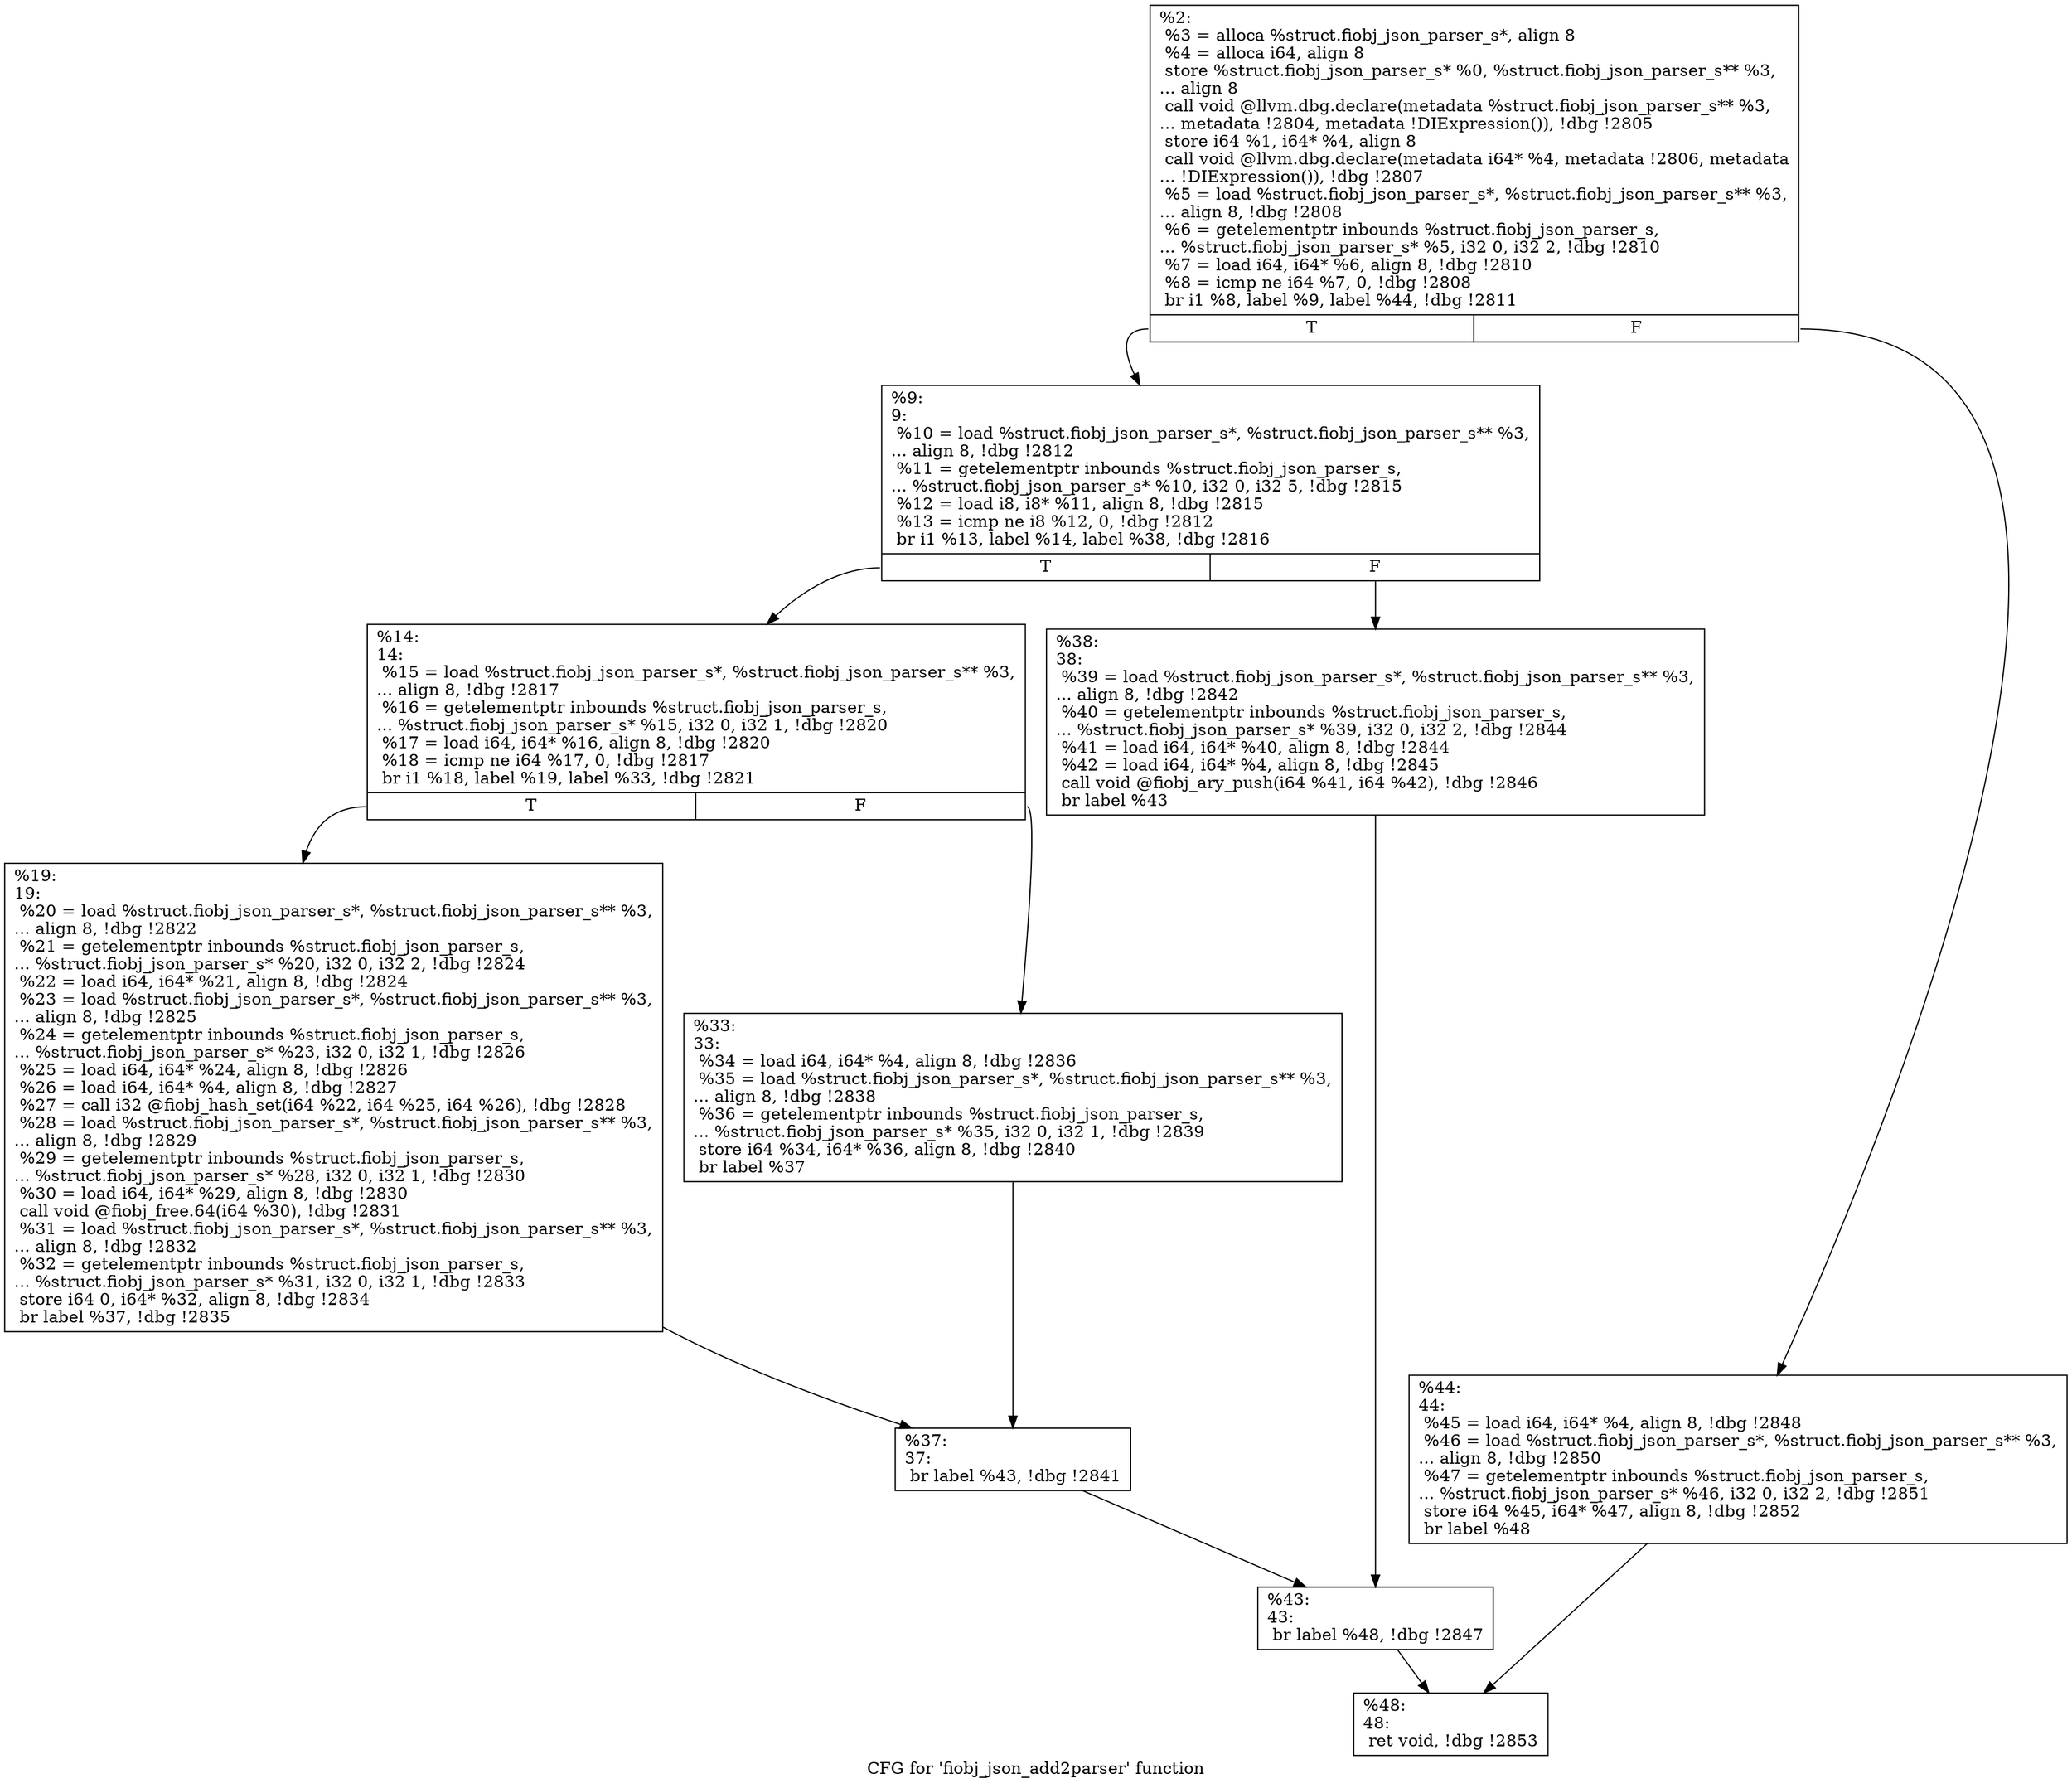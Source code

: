 digraph "CFG for 'fiobj_json_add2parser' function" {
	label="CFG for 'fiobj_json_add2parser' function";

	Node0x556851ec5e20 [shape=record,label="{%2:\l  %3 = alloca %struct.fiobj_json_parser_s*, align 8\l  %4 = alloca i64, align 8\l  store %struct.fiobj_json_parser_s* %0, %struct.fiobj_json_parser_s** %3,\l... align 8\l  call void @llvm.dbg.declare(metadata %struct.fiobj_json_parser_s** %3,\l... metadata !2804, metadata !DIExpression()), !dbg !2805\l  store i64 %1, i64* %4, align 8\l  call void @llvm.dbg.declare(metadata i64* %4, metadata !2806, metadata\l... !DIExpression()), !dbg !2807\l  %5 = load %struct.fiobj_json_parser_s*, %struct.fiobj_json_parser_s** %3,\l... align 8, !dbg !2808\l  %6 = getelementptr inbounds %struct.fiobj_json_parser_s,\l... %struct.fiobj_json_parser_s* %5, i32 0, i32 2, !dbg !2810\l  %7 = load i64, i64* %6, align 8, !dbg !2810\l  %8 = icmp ne i64 %7, 0, !dbg !2808\l  br i1 %8, label %9, label %44, !dbg !2811\l|{<s0>T|<s1>F}}"];
	Node0x556851ec5e20:s0 -> Node0x5568517174e0;
	Node0x556851ec5e20:s1 -> Node0x556851717710;
	Node0x5568517174e0 [shape=record,label="{%9:\l9:                                                \l  %10 = load %struct.fiobj_json_parser_s*, %struct.fiobj_json_parser_s** %3,\l... align 8, !dbg !2812\l  %11 = getelementptr inbounds %struct.fiobj_json_parser_s,\l... %struct.fiobj_json_parser_s* %10, i32 0, i32 5, !dbg !2815\l  %12 = load i8, i8* %11, align 8, !dbg !2815\l  %13 = icmp ne i8 %12, 0, !dbg !2812\l  br i1 %13, label %14, label %38, !dbg !2816\l|{<s0>T|<s1>F}}"];
	Node0x5568517174e0:s0 -> Node0x556851717530;
	Node0x5568517174e0:s1 -> Node0x556851717670;
	Node0x556851717530 [shape=record,label="{%14:\l14:                                               \l  %15 = load %struct.fiobj_json_parser_s*, %struct.fiobj_json_parser_s** %3,\l... align 8, !dbg !2817\l  %16 = getelementptr inbounds %struct.fiobj_json_parser_s,\l... %struct.fiobj_json_parser_s* %15, i32 0, i32 1, !dbg !2820\l  %17 = load i64, i64* %16, align 8, !dbg !2820\l  %18 = icmp ne i64 %17, 0, !dbg !2817\l  br i1 %18, label %19, label %33, !dbg !2821\l|{<s0>T|<s1>F}}"];
	Node0x556851717530:s0 -> Node0x556851717580;
	Node0x556851717530:s1 -> Node0x5568517175d0;
	Node0x556851717580 [shape=record,label="{%19:\l19:                                               \l  %20 = load %struct.fiobj_json_parser_s*, %struct.fiobj_json_parser_s** %3,\l... align 8, !dbg !2822\l  %21 = getelementptr inbounds %struct.fiobj_json_parser_s,\l... %struct.fiobj_json_parser_s* %20, i32 0, i32 2, !dbg !2824\l  %22 = load i64, i64* %21, align 8, !dbg !2824\l  %23 = load %struct.fiobj_json_parser_s*, %struct.fiobj_json_parser_s** %3,\l... align 8, !dbg !2825\l  %24 = getelementptr inbounds %struct.fiobj_json_parser_s,\l... %struct.fiobj_json_parser_s* %23, i32 0, i32 1, !dbg !2826\l  %25 = load i64, i64* %24, align 8, !dbg !2826\l  %26 = load i64, i64* %4, align 8, !dbg !2827\l  %27 = call i32 @fiobj_hash_set(i64 %22, i64 %25, i64 %26), !dbg !2828\l  %28 = load %struct.fiobj_json_parser_s*, %struct.fiobj_json_parser_s** %3,\l... align 8, !dbg !2829\l  %29 = getelementptr inbounds %struct.fiobj_json_parser_s,\l... %struct.fiobj_json_parser_s* %28, i32 0, i32 1, !dbg !2830\l  %30 = load i64, i64* %29, align 8, !dbg !2830\l  call void @fiobj_free.64(i64 %30), !dbg !2831\l  %31 = load %struct.fiobj_json_parser_s*, %struct.fiobj_json_parser_s** %3,\l... align 8, !dbg !2832\l  %32 = getelementptr inbounds %struct.fiobj_json_parser_s,\l... %struct.fiobj_json_parser_s* %31, i32 0, i32 1, !dbg !2833\l  store i64 0, i64* %32, align 8, !dbg !2834\l  br label %37, !dbg !2835\l}"];
	Node0x556851717580 -> Node0x556851717620;
	Node0x5568517175d0 [shape=record,label="{%33:\l33:                                               \l  %34 = load i64, i64* %4, align 8, !dbg !2836\l  %35 = load %struct.fiobj_json_parser_s*, %struct.fiobj_json_parser_s** %3,\l... align 8, !dbg !2838\l  %36 = getelementptr inbounds %struct.fiobj_json_parser_s,\l... %struct.fiobj_json_parser_s* %35, i32 0, i32 1, !dbg !2839\l  store i64 %34, i64* %36, align 8, !dbg !2840\l  br label %37\l}"];
	Node0x5568517175d0 -> Node0x556851717620;
	Node0x556851717620 [shape=record,label="{%37:\l37:                                               \l  br label %43, !dbg !2841\l}"];
	Node0x556851717620 -> Node0x5568517176c0;
	Node0x556851717670 [shape=record,label="{%38:\l38:                                               \l  %39 = load %struct.fiobj_json_parser_s*, %struct.fiobj_json_parser_s** %3,\l... align 8, !dbg !2842\l  %40 = getelementptr inbounds %struct.fiobj_json_parser_s,\l... %struct.fiobj_json_parser_s* %39, i32 0, i32 2, !dbg !2844\l  %41 = load i64, i64* %40, align 8, !dbg !2844\l  %42 = load i64, i64* %4, align 8, !dbg !2845\l  call void @fiobj_ary_push(i64 %41, i64 %42), !dbg !2846\l  br label %43\l}"];
	Node0x556851717670 -> Node0x5568517176c0;
	Node0x5568517176c0 [shape=record,label="{%43:\l43:                                               \l  br label %48, !dbg !2847\l}"];
	Node0x5568517176c0 -> Node0x556851717760;
	Node0x556851717710 [shape=record,label="{%44:\l44:                                               \l  %45 = load i64, i64* %4, align 8, !dbg !2848\l  %46 = load %struct.fiobj_json_parser_s*, %struct.fiobj_json_parser_s** %3,\l... align 8, !dbg !2850\l  %47 = getelementptr inbounds %struct.fiobj_json_parser_s,\l... %struct.fiobj_json_parser_s* %46, i32 0, i32 2, !dbg !2851\l  store i64 %45, i64* %47, align 8, !dbg !2852\l  br label %48\l}"];
	Node0x556851717710 -> Node0x556851717760;
	Node0x556851717760 [shape=record,label="{%48:\l48:                                               \l  ret void, !dbg !2853\l}"];
}
